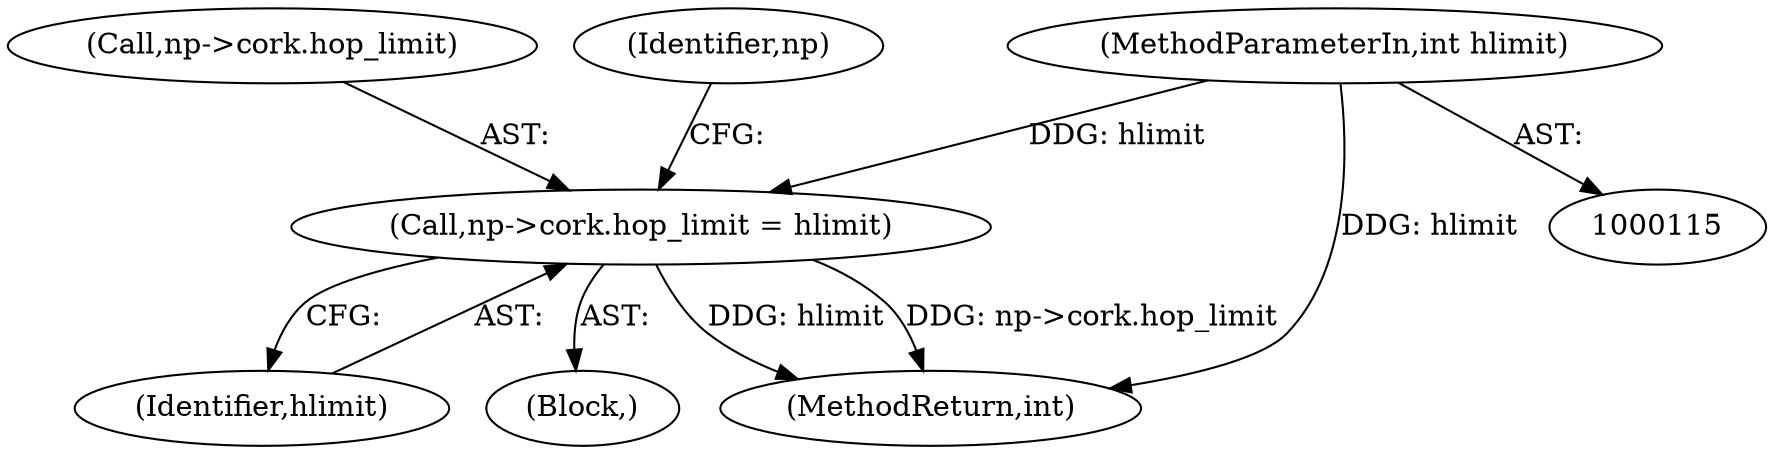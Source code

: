 digraph "0_linux_2811ebac2521ceac84f2bdae402455baa6a7fb47@pointer" {
"1000402" [label="(Call,np->cork.hop_limit = hlimit)"];
"1000121" [label="(MethodParameterIn,int hlimit)"];
"1000408" [label="(Identifier,hlimit)"];
"1000403" [label="(Call,np->cork.hop_limit)"];
"1000121" [label="(MethodParameterIn,int hlimit)"];
"1000402" [label="(Call,np->cork.hop_limit = hlimit)"];
"1000181" [label="(Block,)"];
"1001333" [label="(MethodReturn,int)"];
"1000412" [label="(Identifier,np)"];
"1000402" -> "1000181"  [label="AST: "];
"1000402" -> "1000408"  [label="CFG: "];
"1000403" -> "1000402"  [label="AST: "];
"1000408" -> "1000402"  [label="AST: "];
"1000412" -> "1000402"  [label="CFG: "];
"1000402" -> "1001333"  [label="DDG: hlimit"];
"1000402" -> "1001333"  [label="DDG: np->cork.hop_limit"];
"1000121" -> "1000402"  [label="DDG: hlimit"];
"1000121" -> "1000115"  [label="AST: "];
"1000121" -> "1001333"  [label="DDG: hlimit"];
}
